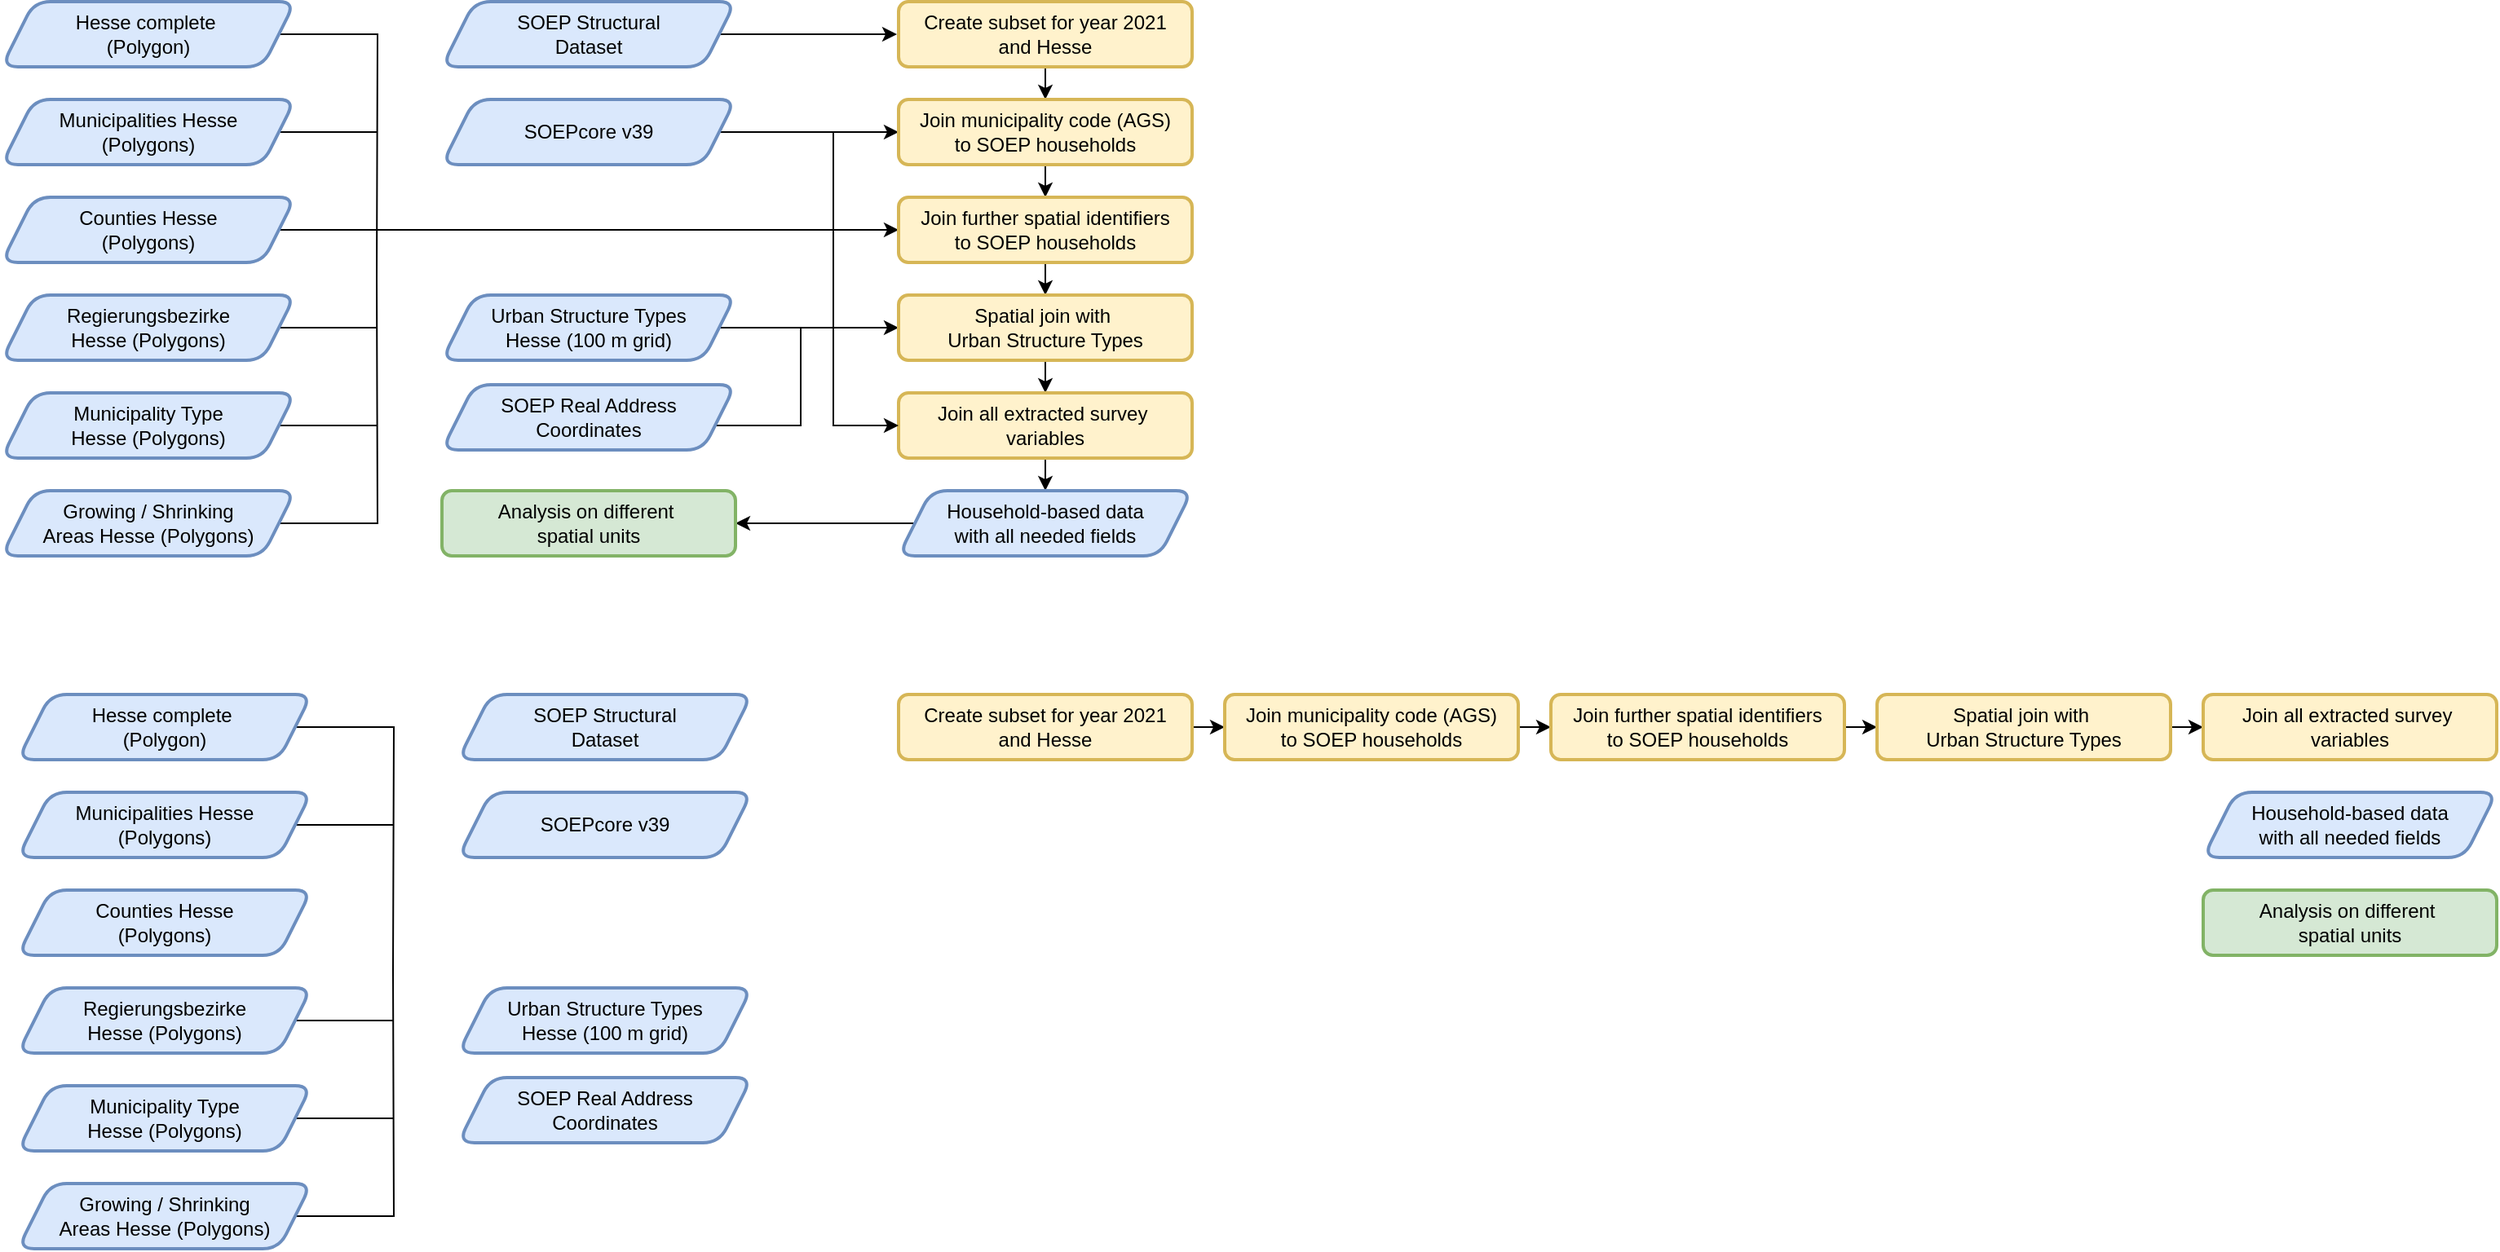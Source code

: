 <mxfile version="28.2.8">
  <diagram name="Seite-1" id="zS-QnQvDe2Hph_ruHdWV">
    <mxGraphModel dx="1650" dy="860" grid="1" gridSize="10" guides="1" tooltips="1" connect="1" arrows="1" fold="1" page="1" pageScale="1" pageWidth="827" pageHeight="1169" math="0" shadow="0">
      <root>
        <mxCell id="0" />
        <mxCell id="1" parent="0" />
        <mxCell id="sy46qdf4OJB5Sf921RLo-18" style="edgeStyle=orthogonalEdgeStyle;rounded=0;orthogonalLoop=1;jettySize=auto;html=1;exitX=1;exitY=0.5;exitDx=0;exitDy=0;entryX=0;entryY=0.5;entryDx=0;entryDy=0;" parent="1" source="sy46qdf4OJB5Sf921RLo-1" target="sy46qdf4OJB5Sf921RLo-11" edge="1">
          <mxGeometry relative="1" as="geometry" />
        </mxCell>
        <mxCell id="sy46qdf4OJB5Sf921RLo-1" value="SOEP Structural&lt;br&gt;Dataset" style="shape=parallelogram;perimeter=parallelogramPerimeter;whiteSpace=wrap;html=1;fixedSize=1;rounded=1;strokeWidth=2;fillColor=#dae8fc;strokeColor=#6c8ebf;" parent="1" vertex="1">
          <mxGeometry x="300" y="160" width="180" height="40" as="geometry" />
        </mxCell>
        <mxCell id="sy46qdf4OJB5Sf921RLo-19" style="edgeStyle=orthogonalEdgeStyle;rounded=0;orthogonalLoop=1;jettySize=auto;html=1;exitX=1;exitY=0.5;exitDx=0;exitDy=0;entryX=0;entryY=0.5;entryDx=0;entryDy=0;" parent="1" source="sy46qdf4OJB5Sf921RLo-2" target="sy46qdf4OJB5Sf921RLo-13" edge="1">
          <mxGeometry relative="1" as="geometry" />
        </mxCell>
        <mxCell id="sy46qdf4OJB5Sf921RLo-2" value="SOEPcore v39" style="shape=parallelogram;perimeter=parallelogramPerimeter;whiteSpace=wrap;html=1;fixedSize=1;rounded=1;strokeWidth=2;fillColor=#dae8fc;strokeColor=#6c8ebf;" parent="1" vertex="1">
          <mxGeometry x="300" y="220" width="180" height="40" as="geometry" />
        </mxCell>
        <mxCell id="sy46qdf4OJB5Sf921RLo-42" style="edgeStyle=orthogonalEdgeStyle;rounded=0;orthogonalLoop=1;jettySize=auto;html=1;endArrow=none;endFill=0;" parent="1" source="sy46qdf4OJB5Sf921RLo-3" edge="1">
          <mxGeometry relative="1" as="geometry">
            <mxPoint x="520" y="360" as="targetPoint" />
            <Array as="points">
              <mxPoint x="520" y="420" />
            </Array>
          </mxGeometry>
        </mxCell>
        <mxCell id="sy46qdf4OJB5Sf921RLo-3" value="SOEP Real Address&lt;br&gt;Coordinates" style="shape=parallelogram;perimeter=parallelogramPerimeter;whiteSpace=wrap;html=1;fixedSize=1;rounded=1;strokeWidth=2;fillColor=#dae8fc;strokeColor=#6c8ebf;" parent="1" vertex="1">
          <mxGeometry x="300" y="395" width="180" height="40" as="geometry" />
        </mxCell>
        <mxCell id="sy46qdf4OJB5Sf921RLo-38" style="edgeStyle=orthogonalEdgeStyle;rounded=0;orthogonalLoop=1;jettySize=auto;html=1;exitX=1;exitY=0.5;exitDx=0;exitDy=0;endArrow=none;endFill=0;" parent="1" source="sy46qdf4OJB5Sf921RLo-4" edge="1">
          <mxGeometry relative="1" as="geometry">
            <mxPoint x="260" y="330" as="targetPoint" />
          </mxGeometry>
        </mxCell>
        <mxCell id="sy46qdf4OJB5Sf921RLo-4" value="Hesse complete&amp;nbsp;&lt;br&gt;(Polygon)" style="shape=parallelogram;perimeter=parallelogramPerimeter;whiteSpace=wrap;html=1;fixedSize=1;rounded=1;strokeWidth=2;fillColor=#dae8fc;strokeColor=#6c8ebf;" parent="1" vertex="1">
          <mxGeometry x="30" y="160" width="180" height="40" as="geometry" />
        </mxCell>
        <mxCell id="sy46qdf4OJB5Sf921RLo-36" style="edgeStyle=orthogonalEdgeStyle;rounded=0;orthogonalLoop=1;jettySize=auto;html=1;exitX=1;exitY=0.5;exitDx=0;exitDy=0;endArrow=none;endFill=0;" parent="1" source="sy46qdf4OJB5Sf921RLo-5" edge="1">
          <mxGeometry relative="1" as="geometry">
            <mxPoint x="260" y="240" as="targetPoint" />
          </mxGeometry>
        </mxCell>
        <mxCell id="sy46qdf4OJB5Sf921RLo-5" value="Municipalities Hesse&lt;br&gt;(Polygons)" style="shape=parallelogram;perimeter=parallelogramPerimeter;whiteSpace=wrap;html=1;fixedSize=1;rounded=1;strokeWidth=2;fillColor=#dae8fc;strokeColor=#6c8ebf;" parent="1" vertex="1">
          <mxGeometry x="30" y="220" width="180" height="40" as="geometry" />
        </mxCell>
        <mxCell id="sy46qdf4OJB5Sf921RLo-35" style="edgeStyle=orthogonalEdgeStyle;rounded=0;orthogonalLoop=1;jettySize=auto;html=1;exitX=1;exitY=0.5;exitDx=0;exitDy=0;endArrow=classic;endFill=1;entryX=0;entryY=0.5;entryDx=0;entryDy=0;" parent="1" source="sy46qdf4OJB5Sf921RLo-6" target="sy46qdf4OJB5Sf921RLo-14" edge="1">
          <mxGeometry relative="1" as="geometry">
            <mxPoint x="260" y="300" as="targetPoint" />
          </mxGeometry>
        </mxCell>
        <mxCell id="sy46qdf4OJB5Sf921RLo-6" value="Counties Hesse&lt;br&gt;(Polygons)" style="shape=parallelogram;perimeter=parallelogramPerimeter;whiteSpace=wrap;html=1;fixedSize=1;rounded=1;strokeWidth=2;fillColor=#dae8fc;strokeColor=#6c8ebf;" parent="1" vertex="1">
          <mxGeometry x="30" y="280" width="180" height="40" as="geometry" />
        </mxCell>
        <mxCell id="sy46qdf4OJB5Sf921RLo-33" style="edgeStyle=orthogonalEdgeStyle;rounded=0;orthogonalLoop=1;jettySize=auto;html=1;exitX=1;exitY=0.5;exitDx=0;exitDy=0;endArrow=none;endFill=0;" parent="1" source="sy46qdf4OJB5Sf921RLo-7" edge="1">
          <mxGeometry relative="1" as="geometry">
            <mxPoint x="260" y="360" as="targetPoint" />
          </mxGeometry>
        </mxCell>
        <mxCell id="sy46qdf4OJB5Sf921RLo-7" value="Regierungsbezirke&lt;br&gt;Hesse (Polygons)" style="shape=parallelogram;perimeter=parallelogramPerimeter;whiteSpace=wrap;html=1;fixedSize=1;rounded=1;strokeWidth=2;fillColor=#dae8fc;strokeColor=#6c8ebf;" parent="1" vertex="1">
          <mxGeometry x="30" y="340" width="180" height="40" as="geometry" />
        </mxCell>
        <mxCell id="sy46qdf4OJB5Sf921RLo-34" style="edgeStyle=orthogonalEdgeStyle;rounded=0;orthogonalLoop=1;jettySize=auto;html=1;exitX=1;exitY=0.5;exitDx=0;exitDy=0;endArrow=none;endFill=0;" parent="1" source="sy46qdf4OJB5Sf921RLo-8" edge="1">
          <mxGeometry relative="1" as="geometry">
            <mxPoint x="260" y="420" as="targetPoint" />
          </mxGeometry>
        </mxCell>
        <mxCell id="sy46qdf4OJB5Sf921RLo-8" value="Municipality Type&lt;br&gt;Hesse (Polygons)" style="shape=parallelogram;perimeter=parallelogramPerimeter;whiteSpace=wrap;html=1;fixedSize=1;rounded=1;strokeWidth=2;fillColor=#dae8fc;strokeColor=#6c8ebf;" parent="1" vertex="1">
          <mxGeometry x="30" y="400" width="180" height="40" as="geometry" />
        </mxCell>
        <mxCell id="sy46qdf4OJB5Sf921RLo-31" style="edgeStyle=orthogonalEdgeStyle;rounded=0;orthogonalLoop=1;jettySize=auto;html=1;exitX=1;exitY=0.5;exitDx=0;exitDy=0;endArrow=none;endFill=0;" parent="1" source="sy46qdf4OJB5Sf921RLo-9" edge="1">
          <mxGeometry relative="1" as="geometry">
            <mxPoint x="260" y="330" as="targetPoint" />
          </mxGeometry>
        </mxCell>
        <mxCell id="sy46qdf4OJB5Sf921RLo-9" value="Growing / Shrinking&lt;br&gt;Areas Hesse (Polygons)" style="shape=parallelogram;perimeter=parallelogramPerimeter;whiteSpace=wrap;html=1;fixedSize=1;rounded=1;strokeWidth=2;fillColor=#dae8fc;strokeColor=#6c8ebf;" parent="1" vertex="1">
          <mxGeometry x="30" y="460" width="180" height="40" as="geometry" />
        </mxCell>
        <mxCell id="sy46qdf4OJB5Sf921RLo-16" style="edgeStyle=orthogonalEdgeStyle;rounded=0;orthogonalLoop=1;jettySize=auto;html=1;exitX=1;exitY=0.5;exitDx=0;exitDy=0;entryX=0;entryY=0.5;entryDx=0;entryDy=0;" parent="1" source="sy46qdf4OJB5Sf921RLo-10" target="sy46qdf4OJB5Sf921RLo-15" edge="1">
          <mxGeometry relative="1" as="geometry" />
        </mxCell>
        <mxCell id="sy46qdf4OJB5Sf921RLo-10" value="Urban Structure Types&lt;br&gt;Hesse (100 m grid)" style="shape=parallelogram;perimeter=parallelogramPerimeter;whiteSpace=wrap;html=1;fixedSize=1;rounded=1;strokeWidth=2;fillColor=#dae8fc;strokeColor=#6c8ebf;" parent="1" vertex="1">
          <mxGeometry x="300" y="340" width="180" height="40" as="geometry" />
        </mxCell>
        <mxCell id="sy46qdf4OJB5Sf921RLo-23" style="edgeStyle=orthogonalEdgeStyle;rounded=0;orthogonalLoop=1;jettySize=auto;html=1;exitX=0.5;exitY=1;exitDx=0;exitDy=0;entryX=0.5;entryY=0;entryDx=0;entryDy=0;" parent="1" source="sy46qdf4OJB5Sf921RLo-11" target="sy46qdf4OJB5Sf921RLo-13" edge="1">
          <mxGeometry relative="1" as="geometry" />
        </mxCell>
        <mxCell id="sy46qdf4OJB5Sf921RLo-11" value="Create subset for year 2021&lt;br&gt;and Hesse" style="rounded=1;whiteSpace=wrap;html=1;perimeterSpacing=1;strokeWidth=2;fillColor=#fff2cc;strokeColor=#d6b656;" parent="1" vertex="1">
          <mxGeometry x="580" y="160" width="180" height="40" as="geometry" />
        </mxCell>
        <mxCell id="sy46qdf4OJB5Sf921RLo-24" style="edgeStyle=orthogonalEdgeStyle;rounded=0;orthogonalLoop=1;jettySize=auto;html=1;exitX=0.5;exitY=1;exitDx=0;exitDy=0;entryX=0.5;entryY=0;entryDx=0;entryDy=0;" parent="1" source="sy46qdf4OJB5Sf921RLo-13" target="sy46qdf4OJB5Sf921RLo-14" edge="1">
          <mxGeometry relative="1" as="geometry" />
        </mxCell>
        <mxCell id="sy46qdf4OJB5Sf921RLo-13" value="Join municipality code (AGS)&lt;br&gt;to SOEP households" style="rounded=1;whiteSpace=wrap;html=1;strokeWidth=2;fillColor=#fff2cc;strokeColor=#d6b656;" parent="1" vertex="1">
          <mxGeometry x="580" y="220" width="180" height="40" as="geometry" />
        </mxCell>
        <mxCell id="sy46qdf4OJB5Sf921RLo-25" style="edgeStyle=orthogonalEdgeStyle;rounded=0;orthogonalLoop=1;jettySize=auto;html=1;exitX=0.5;exitY=1;exitDx=0;exitDy=0;entryX=0.5;entryY=0;entryDx=0;entryDy=0;" parent="1" source="sy46qdf4OJB5Sf921RLo-14" target="sy46qdf4OJB5Sf921RLo-15" edge="1">
          <mxGeometry relative="1" as="geometry" />
        </mxCell>
        <mxCell id="sy46qdf4OJB5Sf921RLo-14" value="Join further spatial identifiers&lt;br&gt;to SOEP households" style="rounded=1;whiteSpace=wrap;html=1;strokeWidth=2;fillColor=#fff2cc;strokeColor=#d6b656;" parent="1" vertex="1">
          <mxGeometry x="580" y="280" width="180" height="40" as="geometry" />
        </mxCell>
        <mxCell id="sy46qdf4OJB5Sf921RLo-26" style="edgeStyle=orthogonalEdgeStyle;rounded=0;orthogonalLoop=1;jettySize=auto;html=1;exitX=0.5;exitY=1;exitDx=0;exitDy=0;entryX=0.5;entryY=0;entryDx=0;entryDy=0;" parent="1" source="sy46qdf4OJB5Sf921RLo-15" target="sy46qdf4OJB5Sf921RLo-20" edge="1">
          <mxGeometry relative="1" as="geometry" />
        </mxCell>
        <mxCell id="sy46qdf4OJB5Sf921RLo-15" value="Spatial join with&amp;nbsp;&lt;br&gt;Urban Structure Types" style="rounded=1;whiteSpace=wrap;html=1;strokeWidth=2;fillColor=#fff2cc;strokeColor=#d6b656;" parent="1" vertex="1">
          <mxGeometry x="580" y="340" width="180" height="40" as="geometry" />
        </mxCell>
        <mxCell id="sy46qdf4OJB5Sf921RLo-27" style="edgeStyle=orthogonalEdgeStyle;rounded=0;orthogonalLoop=1;jettySize=auto;html=1;exitX=0.5;exitY=1;exitDx=0;exitDy=0;entryX=0.5;entryY=0;entryDx=0;entryDy=0;" parent="1" source="sy46qdf4OJB5Sf921RLo-20" target="sy46qdf4OJB5Sf921RLo-21" edge="1">
          <mxGeometry relative="1" as="geometry" />
        </mxCell>
        <mxCell id="sy46qdf4OJB5Sf921RLo-20" value="Join all extracted survey&amp;nbsp;&lt;br&gt;variables" style="rounded=1;whiteSpace=wrap;html=1;strokeWidth=2;fillColor=#fff2cc;strokeColor=#d6b656;" parent="1" vertex="1">
          <mxGeometry x="580" y="400" width="180" height="40" as="geometry" />
        </mxCell>
        <mxCell id="sy46qdf4OJB5Sf921RLo-37" style="edgeStyle=orthogonalEdgeStyle;rounded=0;orthogonalLoop=1;jettySize=auto;html=1;exitX=0;exitY=0.5;exitDx=0;exitDy=0;entryX=1;entryY=0.5;entryDx=0;entryDy=0;" parent="1" source="sy46qdf4OJB5Sf921RLo-21" target="sy46qdf4OJB5Sf921RLo-28" edge="1">
          <mxGeometry relative="1" as="geometry" />
        </mxCell>
        <mxCell id="sy46qdf4OJB5Sf921RLo-21" value="Household-based data&lt;br&gt;with all needed fields" style="shape=parallelogram;perimeter=parallelogramPerimeter;whiteSpace=wrap;html=1;fixedSize=1;rounded=1;strokeWidth=2;fillColor=#dae8fc;strokeColor=#6c8ebf;" parent="1" vertex="1">
          <mxGeometry x="580" y="460" width="180" height="40" as="geometry" />
        </mxCell>
        <mxCell id="sy46qdf4OJB5Sf921RLo-28" value="Analysis on different&amp;nbsp;&lt;br&gt;spatial units" style="rounded=1;whiteSpace=wrap;html=1;strokeWidth=2;fillColor=#d5e8d4;strokeColor=#82b366;" parent="1" vertex="1">
          <mxGeometry x="300" y="460" width="180" height="40" as="geometry" />
        </mxCell>
        <mxCell id="2OY20YXBduM8Riqg4RIn-4" value="" style="endArrow=classic;html=1;rounded=0;entryX=0;entryY=0.5;entryDx=0;entryDy=0;" edge="1" parent="1" target="sy46qdf4OJB5Sf921RLo-20">
          <mxGeometry width="50" height="50" relative="1" as="geometry">
            <mxPoint x="540" y="240" as="sourcePoint" />
            <mxPoint x="550" y="470" as="targetPoint" />
            <Array as="points">
              <mxPoint x="540" y="420" />
            </Array>
          </mxGeometry>
        </mxCell>
        <mxCell id="2OY20YXBduM8Riqg4RIn-6" value="SOEP Structural&lt;br&gt;Dataset" style="shape=parallelogram;perimeter=parallelogramPerimeter;whiteSpace=wrap;html=1;fixedSize=1;rounded=1;strokeWidth=2;fillColor=#dae8fc;strokeColor=#6c8ebf;" vertex="1" parent="1">
          <mxGeometry x="310" y="585" width="180" height="40" as="geometry" />
        </mxCell>
        <mxCell id="2OY20YXBduM8Riqg4RIn-8" value="SOEPcore v39" style="shape=parallelogram;perimeter=parallelogramPerimeter;whiteSpace=wrap;html=1;fixedSize=1;rounded=1;strokeWidth=2;fillColor=#dae8fc;strokeColor=#6c8ebf;" vertex="1" parent="1">
          <mxGeometry x="310" y="645" width="180" height="40" as="geometry" />
        </mxCell>
        <mxCell id="2OY20YXBduM8Riqg4RIn-10" value="SOEP Real Address&lt;br&gt;Coordinates" style="shape=parallelogram;perimeter=parallelogramPerimeter;whiteSpace=wrap;html=1;fixedSize=1;rounded=1;strokeWidth=2;fillColor=#dae8fc;strokeColor=#6c8ebf;" vertex="1" parent="1">
          <mxGeometry x="310" y="820" width="180" height="40" as="geometry" />
        </mxCell>
        <mxCell id="2OY20YXBduM8Riqg4RIn-11" style="edgeStyle=orthogonalEdgeStyle;rounded=0;orthogonalLoop=1;jettySize=auto;html=1;exitX=1;exitY=0.5;exitDx=0;exitDy=0;endArrow=none;endFill=0;" edge="1" parent="1" source="2OY20YXBduM8Riqg4RIn-12">
          <mxGeometry relative="1" as="geometry">
            <mxPoint x="270" y="755" as="targetPoint" />
          </mxGeometry>
        </mxCell>
        <mxCell id="2OY20YXBduM8Riqg4RIn-12" value="Hesse complete&amp;nbsp;&lt;br&gt;(Polygon)" style="shape=parallelogram;perimeter=parallelogramPerimeter;whiteSpace=wrap;html=1;fixedSize=1;rounded=1;strokeWidth=2;fillColor=#dae8fc;strokeColor=#6c8ebf;" vertex="1" parent="1">
          <mxGeometry x="40" y="585" width="180" height="40" as="geometry" />
        </mxCell>
        <mxCell id="2OY20YXBduM8Riqg4RIn-13" style="edgeStyle=orthogonalEdgeStyle;rounded=0;orthogonalLoop=1;jettySize=auto;html=1;exitX=1;exitY=0.5;exitDx=0;exitDy=0;endArrow=none;endFill=0;" edge="1" parent="1" source="2OY20YXBduM8Riqg4RIn-14">
          <mxGeometry relative="1" as="geometry">
            <mxPoint x="270" y="665" as="targetPoint" />
          </mxGeometry>
        </mxCell>
        <mxCell id="2OY20YXBduM8Riqg4RIn-14" value="Municipalities Hesse&lt;br&gt;(Polygons)" style="shape=parallelogram;perimeter=parallelogramPerimeter;whiteSpace=wrap;html=1;fixedSize=1;rounded=1;strokeWidth=2;fillColor=#dae8fc;strokeColor=#6c8ebf;" vertex="1" parent="1">
          <mxGeometry x="40" y="645" width="180" height="40" as="geometry" />
        </mxCell>
        <mxCell id="2OY20YXBduM8Riqg4RIn-16" value="Counties Hesse&lt;br&gt;(Polygons)" style="shape=parallelogram;perimeter=parallelogramPerimeter;whiteSpace=wrap;html=1;fixedSize=1;rounded=1;strokeWidth=2;fillColor=#dae8fc;strokeColor=#6c8ebf;" vertex="1" parent="1">
          <mxGeometry x="40" y="705" width="180" height="40" as="geometry" />
        </mxCell>
        <mxCell id="2OY20YXBduM8Riqg4RIn-17" style="edgeStyle=orthogonalEdgeStyle;rounded=0;orthogonalLoop=1;jettySize=auto;html=1;exitX=1;exitY=0.5;exitDx=0;exitDy=0;endArrow=none;endFill=0;" edge="1" parent="1" source="2OY20YXBduM8Riqg4RIn-18">
          <mxGeometry relative="1" as="geometry">
            <mxPoint x="270" y="785" as="targetPoint" />
          </mxGeometry>
        </mxCell>
        <mxCell id="2OY20YXBduM8Riqg4RIn-18" value="Regierungsbezirke&lt;br&gt;Hesse (Polygons)" style="shape=parallelogram;perimeter=parallelogramPerimeter;whiteSpace=wrap;html=1;fixedSize=1;rounded=1;strokeWidth=2;fillColor=#dae8fc;strokeColor=#6c8ebf;" vertex="1" parent="1">
          <mxGeometry x="40" y="765" width="180" height="40" as="geometry" />
        </mxCell>
        <mxCell id="2OY20YXBduM8Riqg4RIn-19" style="edgeStyle=orthogonalEdgeStyle;rounded=0;orthogonalLoop=1;jettySize=auto;html=1;exitX=1;exitY=0.5;exitDx=0;exitDy=0;endArrow=none;endFill=0;" edge="1" parent="1" source="2OY20YXBduM8Riqg4RIn-20">
          <mxGeometry relative="1" as="geometry">
            <mxPoint x="270" y="845" as="targetPoint" />
          </mxGeometry>
        </mxCell>
        <mxCell id="2OY20YXBduM8Riqg4RIn-20" value="Municipality Type&lt;br&gt;Hesse (Polygons)" style="shape=parallelogram;perimeter=parallelogramPerimeter;whiteSpace=wrap;html=1;fixedSize=1;rounded=1;strokeWidth=2;fillColor=#dae8fc;strokeColor=#6c8ebf;" vertex="1" parent="1">
          <mxGeometry x="40" y="825" width="180" height="40" as="geometry" />
        </mxCell>
        <mxCell id="2OY20YXBduM8Riqg4RIn-21" style="edgeStyle=orthogonalEdgeStyle;rounded=0;orthogonalLoop=1;jettySize=auto;html=1;exitX=1;exitY=0.5;exitDx=0;exitDy=0;endArrow=none;endFill=0;" edge="1" parent="1" source="2OY20YXBduM8Riqg4RIn-22">
          <mxGeometry relative="1" as="geometry">
            <mxPoint x="270" y="755" as="targetPoint" />
          </mxGeometry>
        </mxCell>
        <mxCell id="2OY20YXBduM8Riqg4RIn-22" value="Growing / Shrinking&lt;br&gt;Areas Hesse (Polygons)" style="shape=parallelogram;perimeter=parallelogramPerimeter;whiteSpace=wrap;html=1;fixedSize=1;rounded=1;strokeWidth=2;fillColor=#dae8fc;strokeColor=#6c8ebf;" vertex="1" parent="1">
          <mxGeometry x="40" y="885" width="180" height="40" as="geometry" />
        </mxCell>
        <mxCell id="2OY20YXBduM8Riqg4RIn-24" value="Urban Structure Types&lt;br&gt;Hesse (100 m grid)" style="shape=parallelogram;perimeter=parallelogramPerimeter;whiteSpace=wrap;html=1;fixedSize=1;rounded=1;strokeWidth=2;fillColor=#dae8fc;strokeColor=#6c8ebf;" vertex="1" parent="1">
          <mxGeometry x="310" y="765" width="180" height="40" as="geometry" />
        </mxCell>
        <mxCell id="2OY20YXBduM8Riqg4RIn-39" style="edgeStyle=orthogonalEdgeStyle;rounded=0;orthogonalLoop=1;jettySize=auto;html=1;exitX=1;exitY=0.5;exitDx=0;exitDy=0;entryX=0;entryY=0.5;entryDx=0;entryDy=0;" edge="1" parent="1" source="2OY20YXBduM8Riqg4RIn-26" target="2OY20YXBduM8Riqg4RIn-28">
          <mxGeometry relative="1" as="geometry" />
        </mxCell>
        <mxCell id="2OY20YXBduM8Riqg4RIn-26" value="Create subset for year 2021&lt;br&gt;and Hesse" style="rounded=1;whiteSpace=wrap;html=1;perimeterSpacing=1;strokeWidth=2;fillColor=#fff2cc;strokeColor=#d6b656;" vertex="1" parent="1">
          <mxGeometry x="580" y="585" width="180" height="40" as="geometry" />
        </mxCell>
        <mxCell id="2OY20YXBduM8Riqg4RIn-40" style="edgeStyle=orthogonalEdgeStyle;rounded=0;orthogonalLoop=1;jettySize=auto;html=1;exitX=1;exitY=0.5;exitDx=0;exitDy=0;entryX=0;entryY=0.5;entryDx=0;entryDy=0;" edge="1" parent="1" source="2OY20YXBduM8Riqg4RIn-28" target="2OY20YXBduM8Riqg4RIn-30">
          <mxGeometry relative="1" as="geometry" />
        </mxCell>
        <mxCell id="2OY20YXBduM8Riqg4RIn-28" value="Join municipality code (AGS)&lt;br&gt;to SOEP households" style="rounded=1;whiteSpace=wrap;html=1;strokeWidth=2;fillColor=#fff2cc;strokeColor=#d6b656;" vertex="1" parent="1">
          <mxGeometry x="780" y="585" width="180" height="40" as="geometry" />
        </mxCell>
        <mxCell id="2OY20YXBduM8Riqg4RIn-41" style="edgeStyle=orthogonalEdgeStyle;rounded=0;orthogonalLoop=1;jettySize=auto;html=1;exitX=1;exitY=0.5;exitDx=0;exitDy=0;entryX=0;entryY=0.5;entryDx=0;entryDy=0;" edge="1" parent="1" source="2OY20YXBduM8Riqg4RIn-30" target="2OY20YXBduM8Riqg4RIn-32">
          <mxGeometry relative="1" as="geometry" />
        </mxCell>
        <mxCell id="2OY20YXBduM8Riqg4RIn-30" value="Join further spatial identifiers&lt;br&gt;to SOEP households" style="rounded=1;whiteSpace=wrap;html=1;strokeWidth=2;fillColor=#fff2cc;strokeColor=#d6b656;" vertex="1" parent="1">
          <mxGeometry x="980" y="585" width="180" height="40" as="geometry" />
        </mxCell>
        <mxCell id="2OY20YXBduM8Riqg4RIn-42" style="edgeStyle=orthogonalEdgeStyle;rounded=0;orthogonalLoop=1;jettySize=auto;html=1;exitX=1;exitY=0.5;exitDx=0;exitDy=0;entryX=0;entryY=0.5;entryDx=0;entryDy=0;" edge="1" parent="1" source="2OY20YXBduM8Riqg4RIn-32" target="2OY20YXBduM8Riqg4RIn-34">
          <mxGeometry relative="1" as="geometry" />
        </mxCell>
        <mxCell id="2OY20YXBduM8Riqg4RIn-32" value="Spatial join with&amp;nbsp;&lt;br&gt;Urban Structure Types" style="rounded=1;whiteSpace=wrap;html=1;strokeWidth=2;fillColor=#fff2cc;strokeColor=#d6b656;" vertex="1" parent="1">
          <mxGeometry x="1180" y="585" width="180" height="40" as="geometry" />
        </mxCell>
        <mxCell id="2OY20YXBduM8Riqg4RIn-34" value="Join all extracted survey&amp;nbsp;&lt;br&gt;variables" style="rounded=1;whiteSpace=wrap;html=1;strokeWidth=2;fillColor=#fff2cc;strokeColor=#d6b656;" vertex="1" parent="1">
          <mxGeometry x="1380" y="585" width="180" height="40" as="geometry" />
        </mxCell>
        <mxCell id="2OY20YXBduM8Riqg4RIn-36" value="Household-based data&lt;br&gt;with all needed fields" style="shape=parallelogram;perimeter=parallelogramPerimeter;whiteSpace=wrap;html=1;fixedSize=1;rounded=1;strokeWidth=2;fillColor=#dae8fc;strokeColor=#6c8ebf;" vertex="1" parent="1">
          <mxGeometry x="1380" y="645" width="180" height="40" as="geometry" />
        </mxCell>
        <mxCell id="2OY20YXBduM8Riqg4RIn-37" value="Analysis on different&amp;nbsp;&lt;br&gt;spatial units" style="rounded=1;whiteSpace=wrap;html=1;strokeWidth=2;fillColor=#d5e8d4;strokeColor=#82b366;" vertex="1" parent="1">
          <mxGeometry x="1380" y="705" width="180" height="40" as="geometry" />
        </mxCell>
      </root>
    </mxGraphModel>
  </diagram>
</mxfile>
